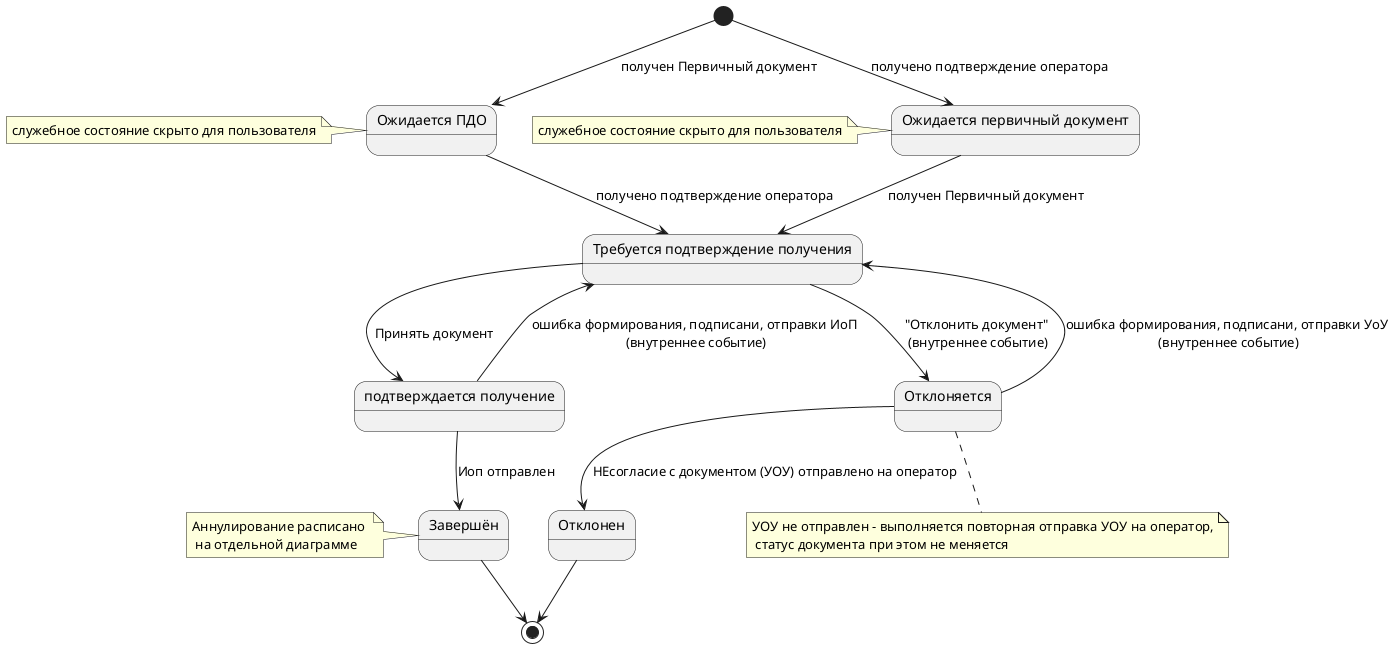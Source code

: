 @startuml Docflows 28 schf incoming StateMachine

state "Ожидается ПДО" as waitingDPO
state "Ожидается первичный документ" as waitingPrimaryDocument
state "Требуется подтверждение получения" as RequiredDeliveryConfirmation
state "подтверждается получение" as Accept
state "Отклонен" as Rejected
state "Отклоняется" as Rejection
state "Завершён" as Completed

[*] --> waitingPrimaryDocument : получено подтверждение оператора
[*] --> waitingDPO : получен Первичный документ 
waitingPrimaryDocument --> RequiredDeliveryConfirmation : получен Первичный документ
waitingDPO --> RequiredDeliveryConfirmation : получено подтверждение оператора
RequiredDeliveryConfirmation --> Accept : Принять документ
Accept --> RequiredDeliveryConfirmation : ошибка формирования, подписани, отправки ИоП \n(внутреннее событие)
Accept --> Completed : Иоп отправлен
Completed --> [*]

RequiredDeliveryConfirmation --> Rejection : "Отклонить документ" \n(внутреннее событие)
Rejection --> RequiredDeliveryConfirmation : ошибка формирования, подписани, отправки УоУ \n(внутреннее событие)
Rejection --> Rejected : НЕсогласие с документом (УОУ) отправлено на оператор 
Rejected --> [*]

note left of waitingDPO : служебное состояние скрыто для пользователя
note left of waitingPrimaryDocument : служебное состояние скрыто для пользователя
note left of Completed : Аннулирование расписано \n на отдельной диаграмме
note bottom of Rejection : УОУ не отправлен - выполняется повторная отправка УОУ на оператор,\n статус документа при этом не меняется

@enduml